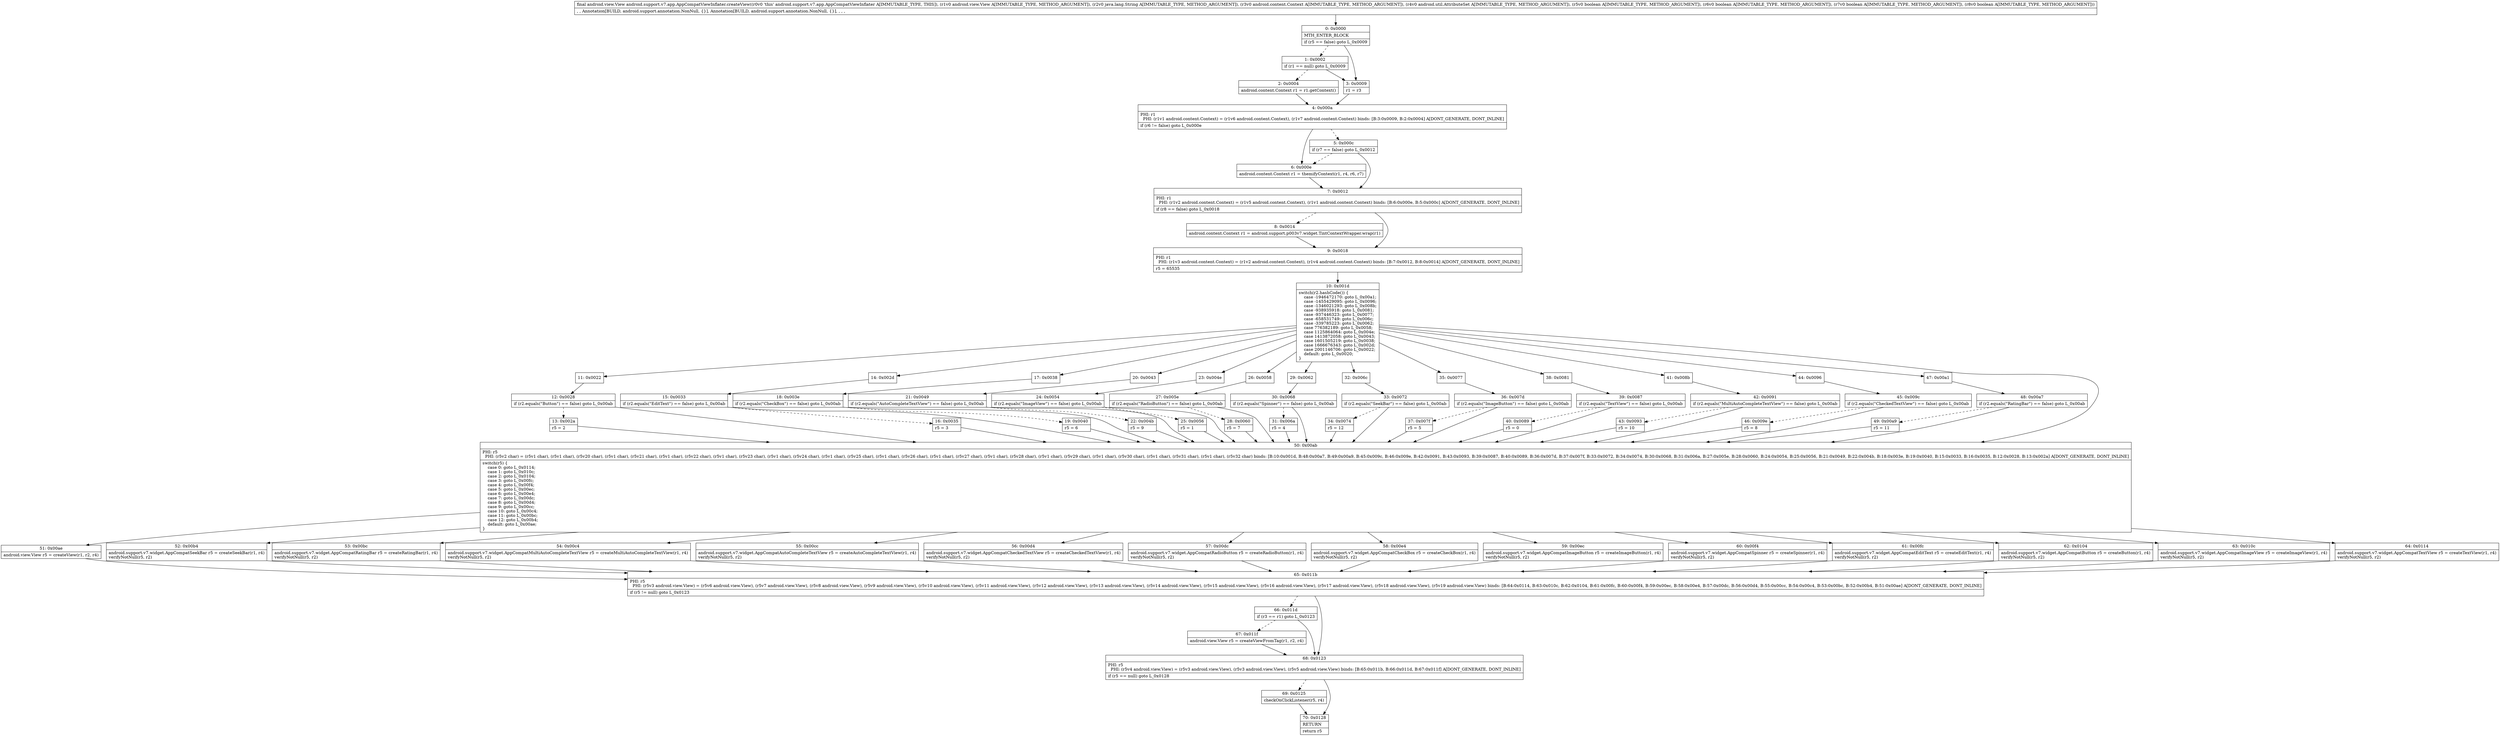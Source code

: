 digraph "CFG forandroid.support.v7.app.AppCompatViewInflater.createView(Landroid\/view\/View;Ljava\/lang\/String;Landroid\/content\/Context;Landroid\/util\/AttributeSet;ZZZZ)Landroid\/view\/View;" {
Node_0 [shape=record,label="{0\:\ 0x0000|MTH_ENTER_BLOCK\l|if (r5 == false) goto L_0x0009\l}"];
Node_1 [shape=record,label="{1\:\ 0x0002|if (r1 == null) goto L_0x0009\l}"];
Node_2 [shape=record,label="{2\:\ 0x0004|android.content.Context r1 = r1.getContext()\l}"];
Node_3 [shape=record,label="{3\:\ 0x0009|r1 = r3\l}"];
Node_4 [shape=record,label="{4\:\ 0x000a|PHI: r1 \l  PHI: (r1v1 android.content.Context) = (r1v6 android.content.Context), (r1v7 android.content.Context) binds: [B:3:0x0009, B:2:0x0004] A[DONT_GENERATE, DONT_INLINE]\l|if (r6 != false) goto L_0x000e\l}"];
Node_5 [shape=record,label="{5\:\ 0x000c|if (r7 == false) goto L_0x0012\l}"];
Node_6 [shape=record,label="{6\:\ 0x000e|android.content.Context r1 = themifyContext(r1, r4, r6, r7)\l}"];
Node_7 [shape=record,label="{7\:\ 0x0012|PHI: r1 \l  PHI: (r1v2 android.content.Context) = (r1v5 android.content.Context), (r1v1 android.content.Context) binds: [B:6:0x000e, B:5:0x000c] A[DONT_GENERATE, DONT_INLINE]\l|if (r8 == false) goto L_0x0018\l}"];
Node_8 [shape=record,label="{8\:\ 0x0014|android.content.Context r1 = android.support.p003v7.widget.TintContextWrapper.wrap(r1)\l}"];
Node_9 [shape=record,label="{9\:\ 0x0018|PHI: r1 \l  PHI: (r1v3 android.content.Context) = (r1v2 android.content.Context), (r1v4 android.content.Context) binds: [B:7:0x0012, B:8:0x0014] A[DONT_GENERATE, DONT_INLINE]\l|r5 = 65535\l}"];
Node_10 [shape=record,label="{10\:\ 0x001d|switch(r2.hashCode()) \{\l    case \-1946472170: goto L_0x00a1;\l    case \-1455429095: goto L_0x0096;\l    case \-1346021293: goto L_0x008b;\l    case \-938935918: goto L_0x0081;\l    case \-937446323: goto L_0x0077;\l    case \-658531749: goto L_0x006c;\l    case \-339785223: goto L_0x0062;\l    case 776382189: goto L_0x0058;\l    case 1125864064: goto L_0x004e;\l    case 1413872058: goto L_0x0043;\l    case 1601505219: goto L_0x0038;\l    case 1666676343: goto L_0x002d;\l    case 2001146706: goto L_0x0022;\l    default: goto L_0x0020;\l\}\l}"];
Node_11 [shape=record,label="{11\:\ 0x0022}"];
Node_12 [shape=record,label="{12\:\ 0x0028|if (r2.equals(\"Button\") == false) goto L_0x00ab\l}"];
Node_13 [shape=record,label="{13\:\ 0x002a|r5 = 2\l}"];
Node_14 [shape=record,label="{14\:\ 0x002d}"];
Node_15 [shape=record,label="{15\:\ 0x0033|if (r2.equals(\"EditText\") == false) goto L_0x00ab\l}"];
Node_16 [shape=record,label="{16\:\ 0x0035|r5 = 3\l}"];
Node_17 [shape=record,label="{17\:\ 0x0038}"];
Node_18 [shape=record,label="{18\:\ 0x003e|if (r2.equals(\"CheckBox\") == false) goto L_0x00ab\l}"];
Node_19 [shape=record,label="{19\:\ 0x0040|r5 = 6\l}"];
Node_20 [shape=record,label="{20\:\ 0x0043}"];
Node_21 [shape=record,label="{21\:\ 0x0049|if (r2.equals(\"AutoCompleteTextView\") == false) goto L_0x00ab\l}"];
Node_22 [shape=record,label="{22\:\ 0x004b|r5 = 9\l}"];
Node_23 [shape=record,label="{23\:\ 0x004e}"];
Node_24 [shape=record,label="{24\:\ 0x0054|if (r2.equals(\"ImageView\") == false) goto L_0x00ab\l}"];
Node_25 [shape=record,label="{25\:\ 0x0056|r5 = 1\l}"];
Node_26 [shape=record,label="{26\:\ 0x0058}"];
Node_27 [shape=record,label="{27\:\ 0x005e|if (r2.equals(\"RadioButton\") == false) goto L_0x00ab\l}"];
Node_28 [shape=record,label="{28\:\ 0x0060|r5 = 7\l}"];
Node_29 [shape=record,label="{29\:\ 0x0062}"];
Node_30 [shape=record,label="{30\:\ 0x0068|if (r2.equals(\"Spinner\") == false) goto L_0x00ab\l}"];
Node_31 [shape=record,label="{31\:\ 0x006a|r5 = 4\l}"];
Node_32 [shape=record,label="{32\:\ 0x006c}"];
Node_33 [shape=record,label="{33\:\ 0x0072|if (r2.equals(\"SeekBar\") == false) goto L_0x00ab\l}"];
Node_34 [shape=record,label="{34\:\ 0x0074|r5 = 12\l}"];
Node_35 [shape=record,label="{35\:\ 0x0077}"];
Node_36 [shape=record,label="{36\:\ 0x007d|if (r2.equals(\"ImageButton\") == false) goto L_0x00ab\l}"];
Node_37 [shape=record,label="{37\:\ 0x007f|r5 = 5\l}"];
Node_38 [shape=record,label="{38\:\ 0x0081}"];
Node_39 [shape=record,label="{39\:\ 0x0087|if (r2.equals(\"TextView\") == false) goto L_0x00ab\l}"];
Node_40 [shape=record,label="{40\:\ 0x0089|r5 = 0\l}"];
Node_41 [shape=record,label="{41\:\ 0x008b}"];
Node_42 [shape=record,label="{42\:\ 0x0091|if (r2.equals(\"MultiAutoCompleteTextView\") == false) goto L_0x00ab\l}"];
Node_43 [shape=record,label="{43\:\ 0x0093|r5 = 10\l}"];
Node_44 [shape=record,label="{44\:\ 0x0096}"];
Node_45 [shape=record,label="{45\:\ 0x009c|if (r2.equals(\"CheckedTextView\") == false) goto L_0x00ab\l}"];
Node_46 [shape=record,label="{46\:\ 0x009e|r5 = 8\l}"];
Node_47 [shape=record,label="{47\:\ 0x00a1}"];
Node_48 [shape=record,label="{48\:\ 0x00a7|if (r2.equals(\"RatingBar\") == false) goto L_0x00ab\l}"];
Node_49 [shape=record,label="{49\:\ 0x00a9|r5 = 11\l}"];
Node_50 [shape=record,label="{50\:\ 0x00ab|PHI: r5 \l  PHI: (r5v2 char) = (r5v1 char), (r5v1 char), (r5v20 char), (r5v1 char), (r5v21 char), (r5v1 char), (r5v22 char), (r5v1 char), (r5v23 char), (r5v1 char), (r5v24 char), (r5v1 char), (r5v25 char), (r5v1 char), (r5v26 char), (r5v1 char), (r5v27 char), (r5v1 char), (r5v28 char), (r5v1 char), (r5v29 char), (r5v1 char), (r5v30 char), (r5v1 char), (r5v31 char), (r5v1 char), (r5v32 char) binds: [B:10:0x001d, B:48:0x00a7, B:49:0x00a9, B:45:0x009c, B:46:0x009e, B:42:0x0091, B:43:0x0093, B:39:0x0087, B:40:0x0089, B:36:0x007d, B:37:0x007f, B:33:0x0072, B:34:0x0074, B:30:0x0068, B:31:0x006a, B:27:0x005e, B:28:0x0060, B:24:0x0054, B:25:0x0056, B:21:0x0049, B:22:0x004b, B:18:0x003e, B:19:0x0040, B:15:0x0033, B:16:0x0035, B:12:0x0028, B:13:0x002a] A[DONT_GENERATE, DONT_INLINE]\l|switch(r5) \{\l    case 0: goto L_0x0114;\l    case 1: goto L_0x010c;\l    case 2: goto L_0x0104;\l    case 3: goto L_0x00fc;\l    case 4: goto L_0x00f4;\l    case 5: goto L_0x00ec;\l    case 6: goto L_0x00e4;\l    case 7: goto L_0x00dc;\l    case 8: goto L_0x00d4;\l    case 9: goto L_0x00cc;\l    case 10: goto L_0x00c4;\l    case 11: goto L_0x00bc;\l    case 12: goto L_0x00b4;\l    default: goto L_0x00ae;\l\}\l}"];
Node_51 [shape=record,label="{51\:\ 0x00ae|android.view.View r5 = createView(r1, r2, r4)\l}"];
Node_52 [shape=record,label="{52\:\ 0x00b4|android.support.v7.widget.AppCompatSeekBar r5 = createSeekBar(r1, r4)\lverifyNotNull(r5, r2)\l}"];
Node_53 [shape=record,label="{53\:\ 0x00bc|android.support.v7.widget.AppCompatRatingBar r5 = createRatingBar(r1, r4)\lverifyNotNull(r5, r2)\l}"];
Node_54 [shape=record,label="{54\:\ 0x00c4|android.support.v7.widget.AppCompatMultiAutoCompleteTextView r5 = createMultiAutoCompleteTextView(r1, r4)\lverifyNotNull(r5, r2)\l}"];
Node_55 [shape=record,label="{55\:\ 0x00cc|android.support.v7.widget.AppCompatAutoCompleteTextView r5 = createAutoCompleteTextView(r1, r4)\lverifyNotNull(r5, r2)\l}"];
Node_56 [shape=record,label="{56\:\ 0x00d4|android.support.v7.widget.AppCompatCheckedTextView r5 = createCheckedTextView(r1, r4)\lverifyNotNull(r5, r2)\l}"];
Node_57 [shape=record,label="{57\:\ 0x00dc|android.support.v7.widget.AppCompatRadioButton r5 = createRadioButton(r1, r4)\lverifyNotNull(r5, r2)\l}"];
Node_58 [shape=record,label="{58\:\ 0x00e4|android.support.v7.widget.AppCompatCheckBox r5 = createCheckBox(r1, r4)\lverifyNotNull(r5, r2)\l}"];
Node_59 [shape=record,label="{59\:\ 0x00ec|android.support.v7.widget.AppCompatImageButton r5 = createImageButton(r1, r4)\lverifyNotNull(r5, r2)\l}"];
Node_60 [shape=record,label="{60\:\ 0x00f4|android.support.v7.widget.AppCompatSpinner r5 = createSpinner(r1, r4)\lverifyNotNull(r5, r2)\l}"];
Node_61 [shape=record,label="{61\:\ 0x00fc|android.support.v7.widget.AppCompatEditText r5 = createEditText(r1, r4)\lverifyNotNull(r5, r2)\l}"];
Node_62 [shape=record,label="{62\:\ 0x0104|android.support.v7.widget.AppCompatButton r5 = createButton(r1, r4)\lverifyNotNull(r5, r2)\l}"];
Node_63 [shape=record,label="{63\:\ 0x010c|android.support.v7.widget.AppCompatImageView r5 = createImageView(r1, r4)\lverifyNotNull(r5, r2)\l}"];
Node_64 [shape=record,label="{64\:\ 0x0114|android.support.v7.widget.AppCompatTextView r5 = createTextView(r1, r4)\lverifyNotNull(r5, r2)\l}"];
Node_65 [shape=record,label="{65\:\ 0x011b|PHI: r5 \l  PHI: (r5v3 android.view.View) = (r5v6 android.view.View), (r5v7 android.view.View), (r5v8 android.view.View), (r5v9 android.view.View), (r5v10 android.view.View), (r5v11 android.view.View), (r5v12 android.view.View), (r5v13 android.view.View), (r5v14 android.view.View), (r5v15 android.view.View), (r5v16 android.view.View), (r5v17 android.view.View), (r5v18 android.view.View), (r5v19 android.view.View) binds: [B:64:0x0114, B:63:0x010c, B:62:0x0104, B:61:0x00fc, B:60:0x00f4, B:59:0x00ec, B:58:0x00e4, B:57:0x00dc, B:56:0x00d4, B:55:0x00cc, B:54:0x00c4, B:53:0x00bc, B:52:0x00b4, B:51:0x00ae] A[DONT_GENERATE, DONT_INLINE]\l|if (r5 != null) goto L_0x0123\l}"];
Node_66 [shape=record,label="{66\:\ 0x011d|if (r3 == r1) goto L_0x0123\l}"];
Node_67 [shape=record,label="{67\:\ 0x011f|android.view.View r5 = createViewFromTag(r1, r2, r4)\l}"];
Node_68 [shape=record,label="{68\:\ 0x0123|PHI: r5 \l  PHI: (r5v4 android.view.View) = (r5v3 android.view.View), (r5v3 android.view.View), (r5v5 android.view.View) binds: [B:65:0x011b, B:66:0x011d, B:67:0x011f] A[DONT_GENERATE, DONT_INLINE]\l|if (r5 == null) goto L_0x0128\l}"];
Node_69 [shape=record,label="{69\:\ 0x0125|checkOnClickListener(r5, r4)\l}"];
Node_70 [shape=record,label="{70\:\ 0x0128|RETURN\l|return r5\l}"];
MethodNode[shape=record,label="{final android.view.View android.support.v7.app.AppCompatViewInflater.createView((r0v0 'this' android.support.v7.app.AppCompatViewInflater A[IMMUTABLE_TYPE, THIS]), (r1v0 android.view.View A[IMMUTABLE_TYPE, METHOD_ARGUMENT]), (r2v0 java.lang.String A[IMMUTABLE_TYPE, METHOD_ARGUMENT]), (r3v0 android.content.Context A[IMMUTABLE_TYPE, METHOD_ARGUMENT]), (r4v0 android.util.AttributeSet A[IMMUTABLE_TYPE, METHOD_ARGUMENT]), (r5v0 boolean A[IMMUTABLE_TYPE, METHOD_ARGUMENT]), (r6v0 boolean A[IMMUTABLE_TYPE, METHOD_ARGUMENT]), (r7v0 boolean A[IMMUTABLE_TYPE, METHOD_ARGUMENT]), (r8v0 boolean A[IMMUTABLE_TYPE, METHOD_ARGUMENT]))  | , , Annotation[BUILD, android.support.annotation.NonNull, \{\}], Annotation[BUILD, android.support.annotation.NonNull, \{\}], , , , \l}"];
MethodNode -> Node_0;
Node_0 -> Node_1[style=dashed];
Node_0 -> Node_3;
Node_1 -> Node_2[style=dashed];
Node_1 -> Node_3;
Node_2 -> Node_4;
Node_3 -> Node_4;
Node_4 -> Node_5[style=dashed];
Node_4 -> Node_6;
Node_5 -> Node_6[style=dashed];
Node_5 -> Node_7;
Node_6 -> Node_7;
Node_7 -> Node_8[style=dashed];
Node_7 -> Node_9;
Node_8 -> Node_9;
Node_9 -> Node_10;
Node_10 -> Node_11;
Node_10 -> Node_14;
Node_10 -> Node_17;
Node_10 -> Node_20;
Node_10 -> Node_23;
Node_10 -> Node_26;
Node_10 -> Node_29;
Node_10 -> Node_32;
Node_10 -> Node_35;
Node_10 -> Node_38;
Node_10 -> Node_41;
Node_10 -> Node_44;
Node_10 -> Node_47;
Node_10 -> Node_50;
Node_11 -> Node_12;
Node_12 -> Node_13[style=dashed];
Node_12 -> Node_50;
Node_13 -> Node_50;
Node_14 -> Node_15;
Node_15 -> Node_16[style=dashed];
Node_15 -> Node_50;
Node_16 -> Node_50;
Node_17 -> Node_18;
Node_18 -> Node_19[style=dashed];
Node_18 -> Node_50;
Node_19 -> Node_50;
Node_20 -> Node_21;
Node_21 -> Node_22[style=dashed];
Node_21 -> Node_50;
Node_22 -> Node_50;
Node_23 -> Node_24;
Node_24 -> Node_25[style=dashed];
Node_24 -> Node_50;
Node_25 -> Node_50;
Node_26 -> Node_27;
Node_27 -> Node_28[style=dashed];
Node_27 -> Node_50;
Node_28 -> Node_50;
Node_29 -> Node_30;
Node_30 -> Node_31[style=dashed];
Node_30 -> Node_50;
Node_31 -> Node_50;
Node_32 -> Node_33;
Node_33 -> Node_34[style=dashed];
Node_33 -> Node_50;
Node_34 -> Node_50;
Node_35 -> Node_36;
Node_36 -> Node_37[style=dashed];
Node_36 -> Node_50;
Node_37 -> Node_50;
Node_38 -> Node_39;
Node_39 -> Node_40[style=dashed];
Node_39 -> Node_50;
Node_40 -> Node_50;
Node_41 -> Node_42;
Node_42 -> Node_43[style=dashed];
Node_42 -> Node_50;
Node_43 -> Node_50;
Node_44 -> Node_45;
Node_45 -> Node_46[style=dashed];
Node_45 -> Node_50;
Node_46 -> Node_50;
Node_47 -> Node_48;
Node_48 -> Node_49[style=dashed];
Node_48 -> Node_50;
Node_49 -> Node_50;
Node_50 -> Node_51;
Node_50 -> Node_52;
Node_50 -> Node_53;
Node_50 -> Node_54;
Node_50 -> Node_55;
Node_50 -> Node_56;
Node_50 -> Node_57;
Node_50 -> Node_58;
Node_50 -> Node_59;
Node_50 -> Node_60;
Node_50 -> Node_61;
Node_50 -> Node_62;
Node_50 -> Node_63;
Node_50 -> Node_64;
Node_51 -> Node_65;
Node_52 -> Node_65;
Node_53 -> Node_65;
Node_54 -> Node_65;
Node_55 -> Node_65;
Node_56 -> Node_65;
Node_57 -> Node_65;
Node_58 -> Node_65;
Node_59 -> Node_65;
Node_60 -> Node_65;
Node_61 -> Node_65;
Node_62 -> Node_65;
Node_63 -> Node_65;
Node_64 -> Node_65;
Node_65 -> Node_66[style=dashed];
Node_65 -> Node_68;
Node_66 -> Node_67[style=dashed];
Node_66 -> Node_68;
Node_67 -> Node_68;
Node_68 -> Node_69[style=dashed];
Node_68 -> Node_70;
Node_69 -> Node_70;
}

